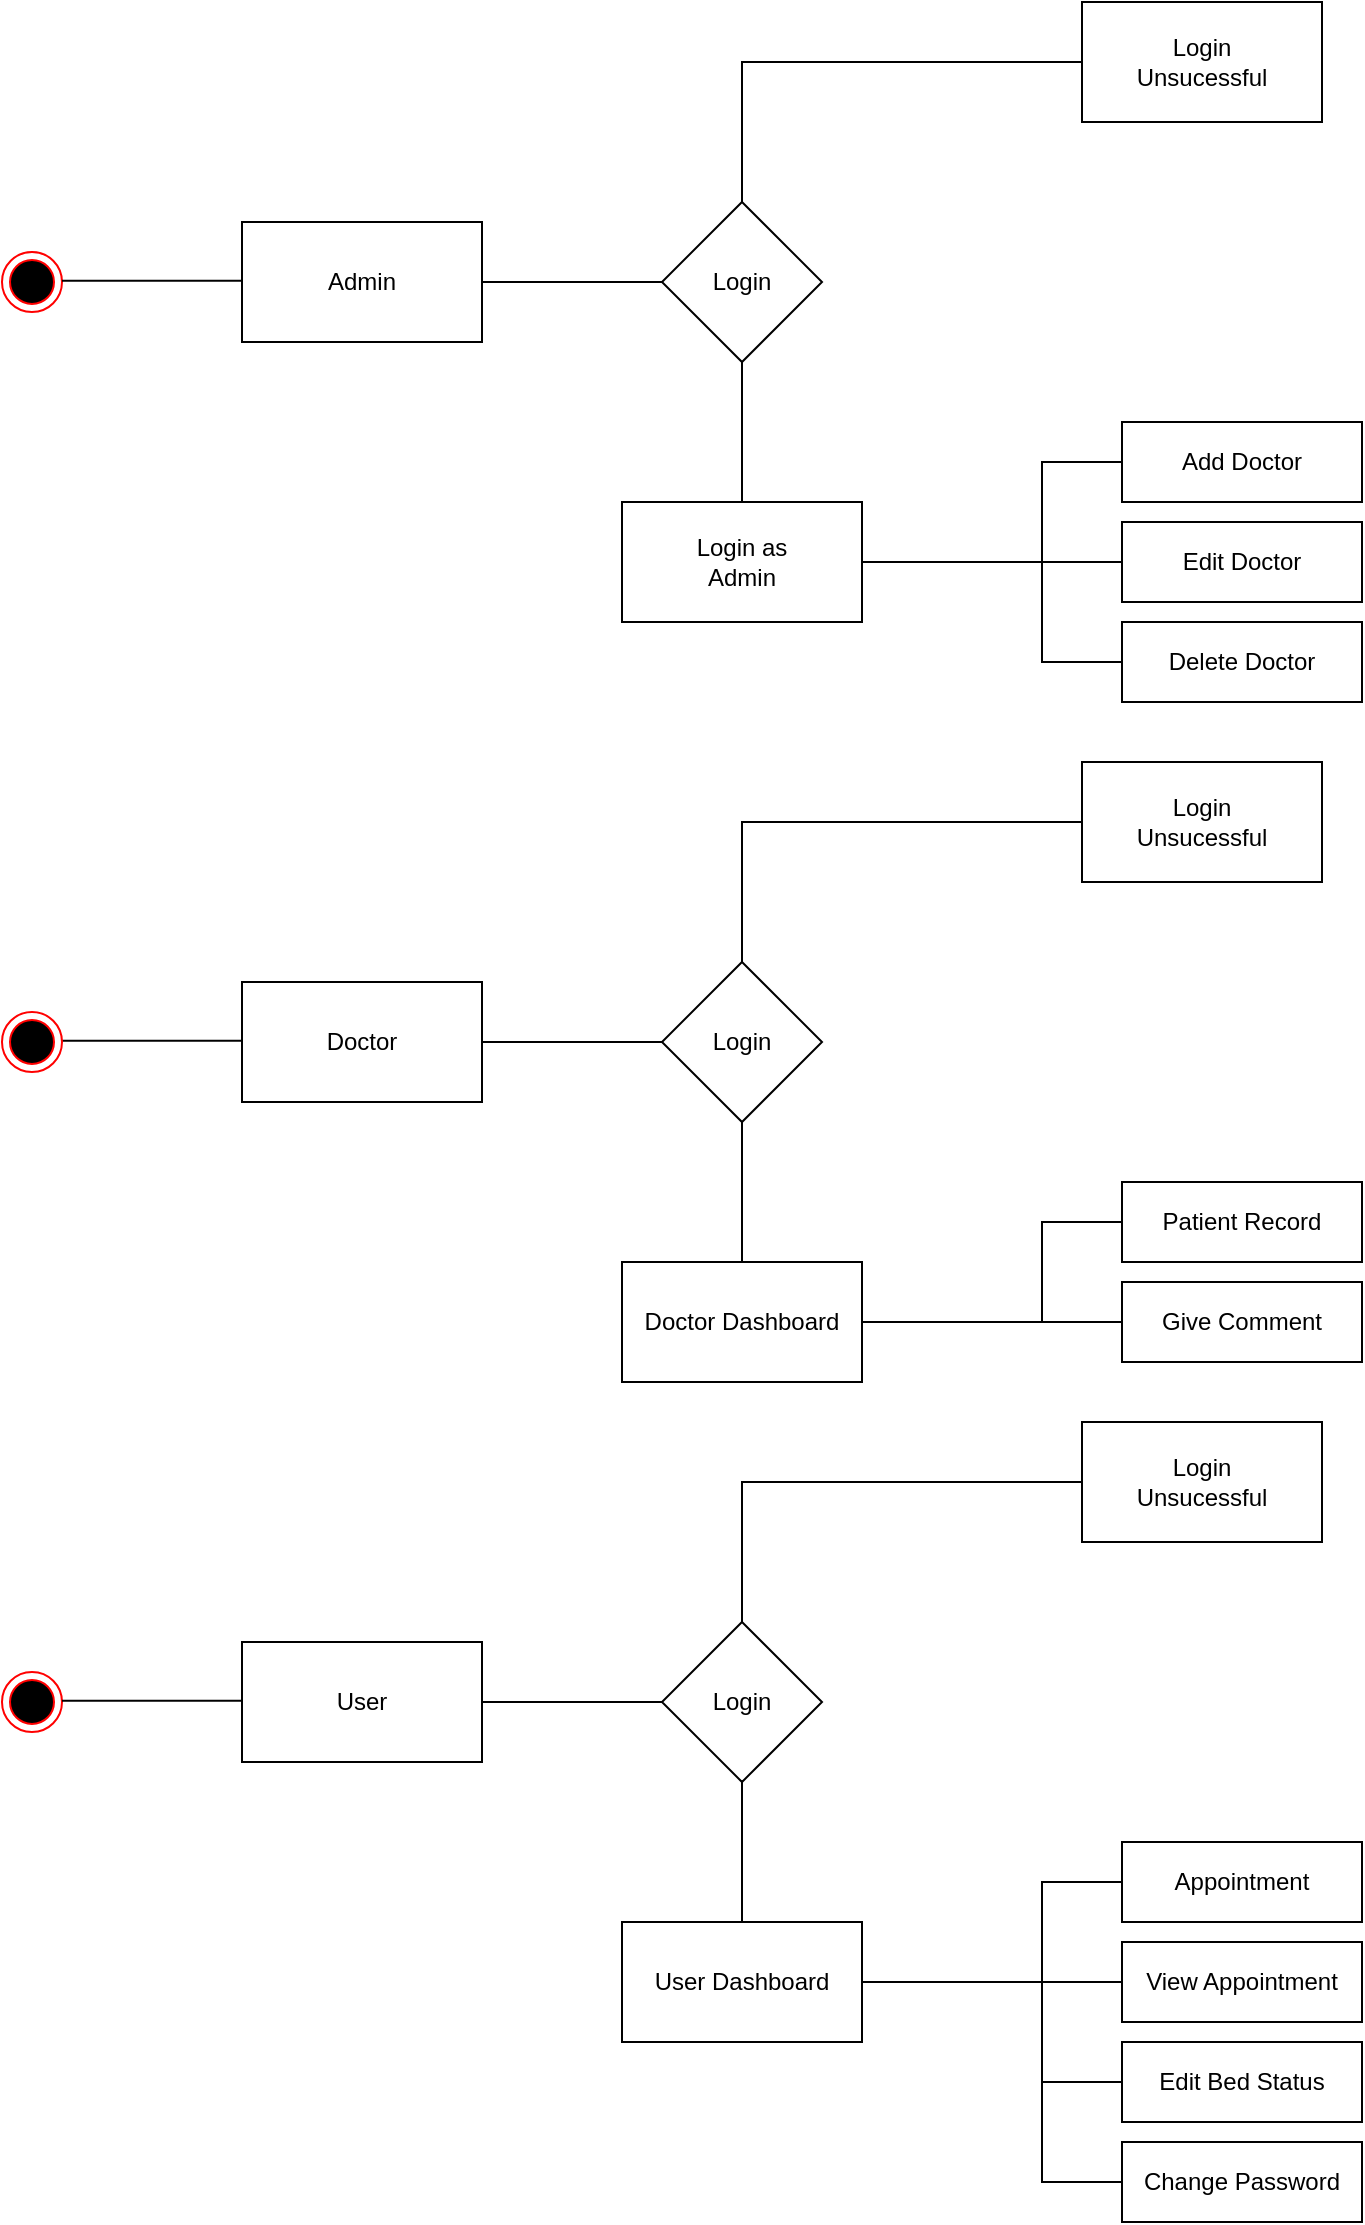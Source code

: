 <mxfile version="20.8.16" type="device"><diagram name="Page-1" id="9hfT5z-0MrGy2ca7MN9k"><mxGraphModel dx="1518" dy="731" grid="1" gridSize="10" guides="1" tooltips="1" connect="1" arrows="1" fold="1" page="1" pageScale="1" pageWidth="850" pageHeight="1100" math="0" shadow="0"><root><mxCell id="0"/><mxCell id="1" parent="0"/><mxCell id="nvwHRDxpbJCBI4uB5kPK-1" value="Admin" style="rounded=0;whiteSpace=wrap;html=1;" vertex="1" parent="1"><mxGeometry x="170" y="180" width="120" height="60" as="geometry"/></mxCell><mxCell id="nvwHRDxpbJCBI4uB5kPK-2" value="Login" style="rhombus;whiteSpace=wrap;html=1;" vertex="1" parent="1"><mxGeometry x="380" y="170" width="80" height="80" as="geometry"/></mxCell><mxCell id="nvwHRDxpbJCBI4uB5kPK-3" value="Login&lt;br&gt;Unsucessful" style="rounded=0;whiteSpace=wrap;html=1;" vertex="1" parent="1"><mxGeometry x="590" y="70" width="120" height="60" as="geometry"/></mxCell><mxCell id="nvwHRDxpbJCBI4uB5kPK-4" value="Login as&lt;br&gt;Admin" style="rounded=0;whiteSpace=wrap;html=1;" vertex="1" parent="1"><mxGeometry x="360" y="320" width="120" height="60" as="geometry"/></mxCell><mxCell id="nvwHRDxpbJCBI4uB5kPK-5" value="" style="endArrow=none;html=1;rounded=0;entryX=0;entryY=0.5;entryDx=0;entryDy=0;" edge="1" parent="1" target="nvwHRDxpbJCBI4uB5kPK-2"><mxGeometry width="50" height="50" relative="1" as="geometry"><mxPoint x="290" y="210" as="sourcePoint"/><mxPoint x="340" y="160" as="targetPoint"/></mxGeometry></mxCell><mxCell id="nvwHRDxpbJCBI4uB5kPK-6" value="" style="endArrow=none;html=1;rounded=0;entryX=0;entryY=0.5;entryDx=0;entryDy=0;" edge="1" parent="1" target="nvwHRDxpbJCBI4uB5kPK-3"><mxGeometry width="50" height="50" relative="1" as="geometry"><mxPoint x="420" y="170" as="sourcePoint"/><mxPoint x="470" y="120" as="targetPoint"/><Array as="points"><mxPoint x="420" y="100"/></Array></mxGeometry></mxCell><mxCell id="nvwHRDxpbJCBI4uB5kPK-7" value="" style="endArrow=none;html=1;rounded=0;exitX=0.5;exitY=0;exitDx=0;exitDy=0;" edge="1" parent="1" source="nvwHRDxpbJCBI4uB5kPK-4"><mxGeometry width="50" height="50" relative="1" as="geometry"><mxPoint x="370" y="300" as="sourcePoint"/><mxPoint x="420" y="250" as="targetPoint"/></mxGeometry></mxCell><mxCell id="nvwHRDxpbJCBI4uB5kPK-8" value="" style="endArrow=none;html=1;rounded=0;exitX=1;exitY=0.5;exitDx=0;exitDy=0;" edge="1" parent="1" source="nvwHRDxpbJCBI4uB5kPK-4"><mxGeometry width="50" height="50" relative="1" as="geometry"><mxPoint x="550" y="340" as="sourcePoint"/><mxPoint x="610" y="350" as="targetPoint"/></mxGeometry></mxCell><mxCell id="nvwHRDxpbJCBI4uB5kPK-9" value="" style="endArrow=none;html=1;rounded=0;" edge="1" parent="1"><mxGeometry width="50" height="50" relative="1" as="geometry"><mxPoint x="570" y="350" as="sourcePoint"/><mxPoint x="610" y="300" as="targetPoint"/><Array as="points"><mxPoint x="570" y="300"/></Array></mxGeometry></mxCell><mxCell id="nvwHRDxpbJCBI4uB5kPK-10" value="" style="endArrow=none;html=1;rounded=0;" edge="1" parent="1"><mxGeometry width="50" height="50" relative="1" as="geometry"><mxPoint x="610" y="400" as="sourcePoint"/><mxPoint x="570" y="350" as="targetPoint"/><Array as="points"><mxPoint x="570" y="400"/></Array></mxGeometry></mxCell><mxCell id="nvwHRDxpbJCBI4uB5kPK-11" value="Add Doctor" style="rounded=0;whiteSpace=wrap;html=1;" vertex="1" parent="1"><mxGeometry x="610" y="280" width="120" height="40" as="geometry"/></mxCell><mxCell id="nvwHRDxpbJCBI4uB5kPK-12" value="Edit Doctor" style="rounded=0;whiteSpace=wrap;html=1;" vertex="1" parent="1"><mxGeometry x="610" y="330" width="120" height="40" as="geometry"/></mxCell><mxCell id="nvwHRDxpbJCBI4uB5kPK-13" value="Delete Doctor" style="rounded=0;whiteSpace=wrap;html=1;" vertex="1" parent="1"><mxGeometry x="610" y="380" width="120" height="40" as="geometry"/></mxCell><mxCell id="nvwHRDxpbJCBI4uB5kPK-14" value="" style="ellipse;html=1;shape=endState;fillColor=#000000;strokeColor=#ff0000;" vertex="1" parent="1"><mxGeometry x="50" y="195" width="30" height="30" as="geometry"/></mxCell><mxCell id="nvwHRDxpbJCBI4uB5kPK-15" value="" style="endArrow=none;html=1;rounded=0;entryX=0;entryY=0.5;entryDx=0;entryDy=0;" edge="1" parent="1"><mxGeometry width="50" height="50" relative="1" as="geometry"><mxPoint x="80" y="209.41" as="sourcePoint"/><mxPoint x="170" y="209.41" as="targetPoint"/></mxGeometry></mxCell><mxCell id="nvwHRDxpbJCBI4uB5kPK-16" value="Doctor" style="rounded=0;whiteSpace=wrap;html=1;" vertex="1" parent="1"><mxGeometry x="170" y="560" width="120" height="60" as="geometry"/></mxCell><mxCell id="nvwHRDxpbJCBI4uB5kPK-17" value="Login" style="rhombus;whiteSpace=wrap;html=1;" vertex="1" parent="1"><mxGeometry x="380" y="550" width="80" height="80" as="geometry"/></mxCell><mxCell id="nvwHRDxpbJCBI4uB5kPK-18" value="Login&lt;br&gt;Unsucessful" style="rounded=0;whiteSpace=wrap;html=1;" vertex="1" parent="1"><mxGeometry x="590" y="450" width="120" height="60" as="geometry"/></mxCell><mxCell id="nvwHRDxpbJCBI4uB5kPK-19" value="Doctor Dashboard" style="rounded=0;whiteSpace=wrap;html=1;" vertex="1" parent="1"><mxGeometry x="360" y="700" width="120" height="60" as="geometry"/></mxCell><mxCell id="nvwHRDxpbJCBI4uB5kPK-20" value="" style="endArrow=none;html=1;rounded=0;entryX=0;entryY=0.5;entryDx=0;entryDy=0;" edge="1" parent="1" target="nvwHRDxpbJCBI4uB5kPK-17"><mxGeometry width="50" height="50" relative="1" as="geometry"><mxPoint x="290" y="590" as="sourcePoint"/><mxPoint x="340" y="540" as="targetPoint"/></mxGeometry></mxCell><mxCell id="nvwHRDxpbJCBI4uB5kPK-21" value="" style="endArrow=none;html=1;rounded=0;entryX=0;entryY=0.5;entryDx=0;entryDy=0;" edge="1" parent="1" target="nvwHRDxpbJCBI4uB5kPK-18"><mxGeometry width="50" height="50" relative="1" as="geometry"><mxPoint x="420" y="550" as="sourcePoint"/><mxPoint x="470" y="500" as="targetPoint"/><Array as="points"><mxPoint x="420" y="480"/></Array></mxGeometry></mxCell><mxCell id="nvwHRDxpbJCBI4uB5kPK-22" value="" style="endArrow=none;html=1;rounded=0;exitX=0.5;exitY=0;exitDx=0;exitDy=0;" edge="1" parent="1" source="nvwHRDxpbJCBI4uB5kPK-19"><mxGeometry width="50" height="50" relative="1" as="geometry"><mxPoint x="370" y="680" as="sourcePoint"/><mxPoint x="420" y="630" as="targetPoint"/></mxGeometry></mxCell><mxCell id="nvwHRDxpbJCBI4uB5kPK-23" value="" style="endArrow=none;html=1;rounded=0;exitX=1;exitY=0.5;exitDx=0;exitDy=0;" edge="1" parent="1" source="nvwHRDxpbJCBI4uB5kPK-19"><mxGeometry width="50" height="50" relative="1" as="geometry"><mxPoint x="550" y="720" as="sourcePoint"/><mxPoint x="610" y="730" as="targetPoint"/></mxGeometry></mxCell><mxCell id="nvwHRDxpbJCBI4uB5kPK-24" value="" style="endArrow=none;html=1;rounded=0;" edge="1" parent="1"><mxGeometry width="50" height="50" relative="1" as="geometry"><mxPoint x="570" y="730" as="sourcePoint"/><mxPoint x="610" y="680" as="targetPoint"/><Array as="points"><mxPoint x="570" y="680"/></Array></mxGeometry></mxCell><mxCell id="nvwHRDxpbJCBI4uB5kPK-26" value="Patient Record" style="rounded=0;whiteSpace=wrap;html=1;" vertex="1" parent="1"><mxGeometry x="610" y="660" width="120" height="40" as="geometry"/></mxCell><mxCell id="nvwHRDxpbJCBI4uB5kPK-27" value="Give Comment" style="rounded=0;whiteSpace=wrap;html=1;" vertex="1" parent="1"><mxGeometry x="610" y="710" width="120" height="40" as="geometry"/></mxCell><mxCell id="nvwHRDxpbJCBI4uB5kPK-29" value="" style="endArrow=none;html=1;rounded=0;entryX=0;entryY=0.5;entryDx=0;entryDy=0;" edge="1" parent="1"><mxGeometry width="50" height="50" relative="1" as="geometry"><mxPoint x="80" y="589.41" as="sourcePoint"/><mxPoint x="170" y="589.41" as="targetPoint"/></mxGeometry></mxCell><mxCell id="nvwHRDxpbJCBI4uB5kPK-30" value="" style="ellipse;html=1;shape=endState;fillColor=#000000;strokeColor=#ff0000;" vertex="1" parent="1"><mxGeometry x="50" y="575" width="30" height="30" as="geometry"/></mxCell><mxCell id="nvwHRDxpbJCBI4uB5kPK-32" value="User" style="rounded=0;whiteSpace=wrap;html=1;" vertex="1" parent="1"><mxGeometry x="170" y="890" width="120" height="60" as="geometry"/></mxCell><mxCell id="nvwHRDxpbJCBI4uB5kPK-33" value="Login" style="rhombus;whiteSpace=wrap;html=1;" vertex="1" parent="1"><mxGeometry x="380" y="880" width="80" height="80" as="geometry"/></mxCell><mxCell id="nvwHRDxpbJCBI4uB5kPK-34" value="Login&lt;br&gt;Unsucessful" style="rounded=0;whiteSpace=wrap;html=1;" vertex="1" parent="1"><mxGeometry x="590" y="780" width="120" height="60" as="geometry"/></mxCell><mxCell id="nvwHRDxpbJCBI4uB5kPK-35" value="User Dashboard" style="rounded=0;whiteSpace=wrap;html=1;" vertex="1" parent="1"><mxGeometry x="360" y="1030" width="120" height="60" as="geometry"/></mxCell><mxCell id="nvwHRDxpbJCBI4uB5kPK-36" value="" style="endArrow=none;html=1;rounded=0;entryX=0;entryY=0.5;entryDx=0;entryDy=0;" edge="1" parent="1" target="nvwHRDxpbJCBI4uB5kPK-33"><mxGeometry width="50" height="50" relative="1" as="geometry"><mxPoint x="290" y="920" as="sourcePoint"/><mxPoint x="340" y="870" as="targetPoint"/></mxGeometry></mxCell><mxCell id="nvwHRDxpbJCBI4uB5kPK-37" value="" style="endArrow=none;html=1;rounded=0;entryX=0;entryY=0.5;entryDx=0;entryDy=0;" edge="1" parent="1" target="nvwHRDxpbJCBI4uB5kPK-34"><mxGeometry width="50" height="50" relative="1" as="geometry"><mxPoint x="420" y="880" as="sourcePoint"/><mxPoint x="470" y="830" as="targetPoint"/><Array as="points"><mxPoint x="420" y="810"/></Array></mxGeometry></mxCell><mxCell id="nvwHRDxpbJCBI4uB5kPK-38" value="" style="endArrow=none;html=1;rounded=0;exitX=0.5;exitY=0;exitDx=0;exitDy=0;" edge="1" parent="1" source="nvwHRDxpbJCBI4uB5kPK-35"><mxGeometry width="50" height="50" relative="1" as="geometry"><mxPoint x="370" y="1010" as="sourcePoint"/><mxPoint x="420" y="960" as="targetPoint"/></mxGeometry></mxCell><mxCell id="nvwHRDxpbJCBI4uB5kPK-39" value="" style="endArrow=none;html=1;rounded=0;exitX=1;exitY=0.5;exitDx=0;exitDy=0;" edge="1" parent="1" source="nvwHRDxpbJCBI4uB5kPK-35"><mxGeometry width="50" height="50" relative="1" as="geometry"><mxPoint x="550" y="1050" as="sourcePoint"/><mxPoint x="610" y="1060" as="targetPoint"/></mxGeometry></mxCell><mxCell id="nvwHRDxpbJCBI4uB5kPK-40" value="" style="endArrow=none;html=1;rounded=0;" edge="1" parent="1"><mxGeometry width="50" height="50" relative="1" as="geometry"><mxPoint x="570" y="1060" as="sourcePoint"/><mxPoint x="610" y="1010" as="targetPoint"/><Array as="points"><mxPoint x="570" y="1010"/></Array></mxGeometry></mxCell><mxCell id="nvwHRDxpbJCBI4uB5kPK-41" value="" style="endArrow=none;html=1;rounded=0;" edge="1" parent="1"><mxGeometry width="50" height="50" relative="1" as="geometry"><mxPoint x="610" y="1110" as="sourcePoint"/><mxPoint x="570" y="1060" as="targetPoint"/><Array as="points"><mxPoint x="570" y="1110"/></Array></mxGeometry></mxCell><mxCell id="nvwHRDxpbJCBI4uB5kPK-42" value="Appointment" style="rounded=0;whiteSpace=wrap;html=1;" vertex="1" parent="1"><mxGeometry x="610" y="990" width="120" height="40" as="geometry"/></mxCell><mxCell id="nvwHRDxpbJCBI4uB5kPK-43" value="View Appointment" style="rounded=0;whiteSpace=wrap;html=1;" vertex="1" parent="1"><mxGeometry x="610" y="1040" width="120" height="40" as="geometry"/></mxCell><mxCell id="nvwHRDxpbJCBI4uB5kPK-44" value="Edit Bed Status" style="rounded=0;whiteSpace=wrap;html=1;" vertex="1" parent="1"><mxGeometry x="610" y="1090" width="120" height="40" as="geometry"/></mxCell><mxCell id="nvwHRDxpbJCBI4uB5kPK-45" value="" style="ellipse;html=1;shape=endState;fillColor=#000000;strokeColor=#ff0000;" vertex="1" parent="1"><mxGeometry x="50" y="905" width="30" height="30" as="geometry"/></mxCell><mxCell id="nvwHRDxpbJCBI4uB5kPK-46" value="" style="endArrow=none;html=1;rounded=0;entryX=0;entryY=0.5;entryDx=0;entryDy=0;" edge="1" parent="1"><mxGeometry width="50" height="50" relative="1" as="geometry"><mxPoint x="80" y="919.41" as="sourcePoint"/><mxPoint x="170" y="919.41" as="targetPoint"/></mxGeometry></mxCell><mxCell id="nvwHRDxpbJCBI4uB5kPK-63" value="Change Password" style="rounded=0;whiteSpace=wrap;html=1;" vertex="1" parent="1"><mxGeometry x="610" y="1140" width="120" height="40" as="geometry"/></mxCell><mxCell id="nvwHRDxpbJCBI4uB5kPK-64" value="" style="endArrow=none;html=1;rounded=0;exitX=0;exitY=0.5;exitDx=0;exitDy=0;" edge="1" parent="1" source="nvwHRDxpbJCBI4uB5kPK-63"><mxGeometry width="50" height="50" relative="1" as="geometry"><mxPoint x="520" y="1160" as="sourcePoint"/><mxPoint x="570" y="1110" as="targetPoint"/><Array as="points"><mxPoint x="570" y="1160"/></Array></mxGeometry></mxCell></root></mxGraphModel></diagram></mxfile>